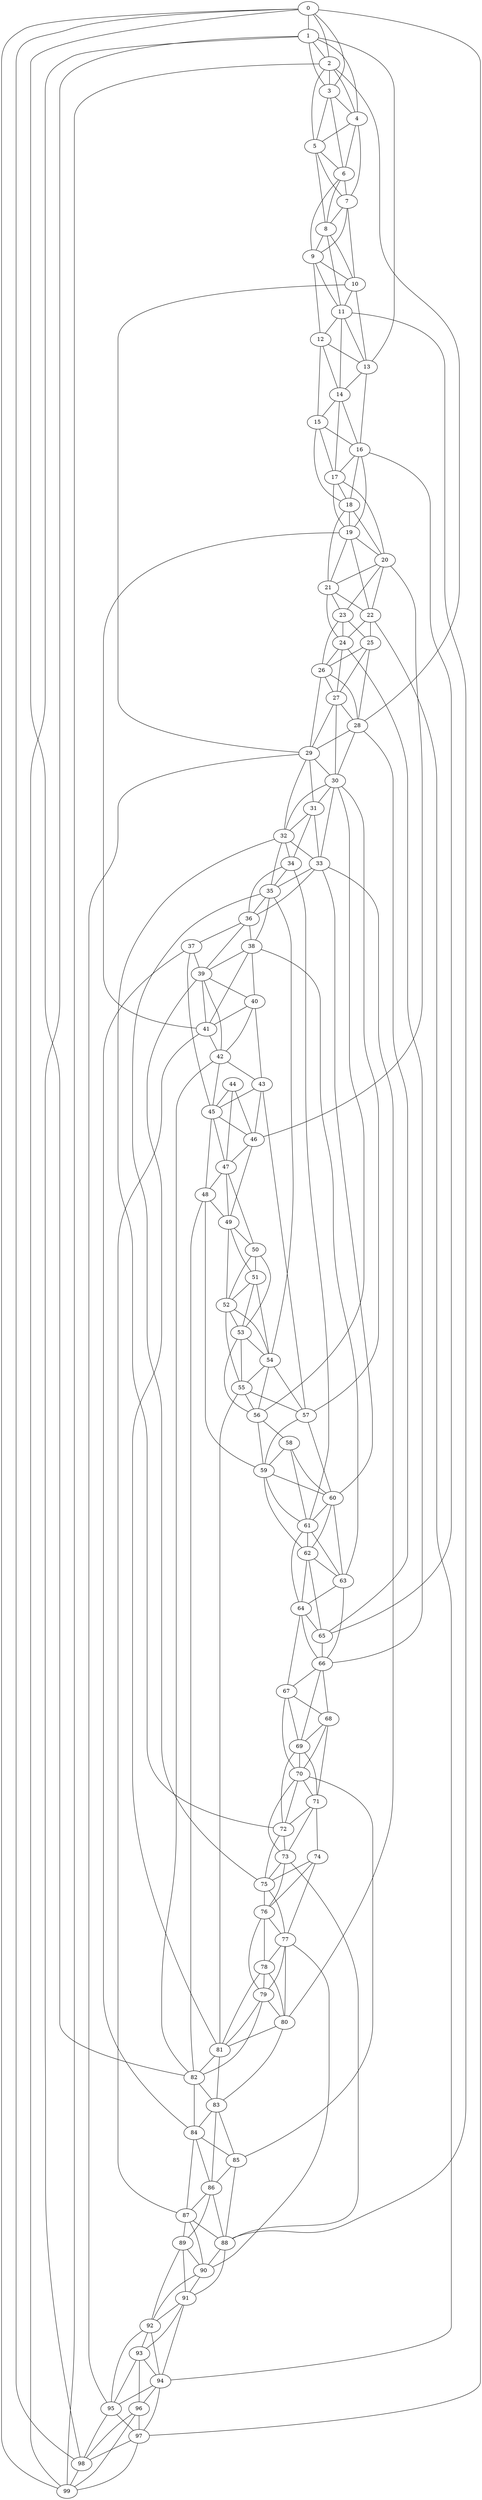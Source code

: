 strict graph "watts_strogatz_graph(100,6,0.1)" {
0;
1;
2;
3;
4;
5;
6;
7;
8;
9;
10;
11;
12;
13;
14;
15;
16;
17;
18;
19;
20;
21;
22;
23;
24;
25;
26;
27;
28;
29;
30;
31;
32;
33;
34;
35;
36;
37;
38;
39;
40;
41;
42;
43;
44;
45;
46;
47;
48;
49;
50;
51;
52;
53;
54;
55;
56;
57;
58;
59;
60;
61;
62;
63;
64;
65;
66;
67;
68;
69;
70;
71;
72;
73;
74;
75;
76;
77;
78;
79;
80;
81;
82;
83;
84;
85;
86;
87;
88;
89;
90;
91;
92;
93;
94;
95;
96;
97;
98;
99;
0 -- 1  [is_available=True, prob="0.751164640504"];
0 -- 2  [is_available=True, prob="0.645193388797"];
0 -- 3  [is_available=True, prob="0.139802358173"];
0 -- 97  [is_available=True, prob="0.741723609136"];
0 -- 98  [is_available=True, prob="1.0"];
0 -- 82  [is_available=True, prob="0.919181865918"];
0 -- 99  [is_available=True, prob="0.273343144352"];
1 -- 2  [is_available=True, prob="1.0"];
1 -- 99  [is_available=True, prob="0.449348654741"];
1 -- 4  [is_available=True, prob="1.0"];
1 -- 98  [is_available=True, prob="0.901612214392"];
1 -- 13  [is_available=True, prob="0.367702833377"];
1 -- 3  [is_available=True, prob="1.0"];
2 -- 3  [is_available=True, prob="0.93589943696"];
2 -- 4  [is_available=True, prob="0.338545689261"];
2 -- 5  [is_available=True, prob="0.232951824921"];
2 -- 99  [is_available=True, prob="1.0"];
2 -- 28  [is_available=True, prob="1.0"];
3 -- 4  [is_available=True, prob="0.0162210433541"];
3 -- 5  [is_available=True, prob="0.0499135497677"];
3 -- 6  [is_available=True, prob="0.662694728319"];
4 -- 5  [is_available=True, prob="1.0"];
4 -- 6  [is_available=True, prob="0.591506242371"];
4 -- 7  [is_available=True, prob="1.0"];
5 -- 6  [is_available=True, prob="1.0"];
5 -- 7  [is_available=True, prob="0.83557542834"];
5 -- 8  [is_available=True, prob="0.569297208289"];
6 -- 7  [is_available=True, prob="0.466267223155"];
6 -- 8  [is_available=True, prob="0.576342040191"];
6 -- 9  [is_available=True, prob="1.0"];
7 -- 8  [is_available=True, prob="0.607831080846"];
7 -- 9  [is_available=True, prob="1.0"];
7 -- 10  [is_available=True, prob="0.594693547579"];
8 -- 9  [is_available=True, prob="0.547883680796"];
8 -- 10  [is_available=True, prob="1.0"];
8 -- 11  [is_available=True, prob="0.209651578131"];
9 -- 10  [is_available=True, prob="0.708665192882"];
9 -- 11  [is_available=True, prob="0.194683455071"];
9 -- 12  [is_available=True, prob="1.0"];
10 -- 11  [is_available=True, prob="0.371003282045"];
10 -- 13  [is_available=True, prob="1.0"];
10 -- 29  [is_available=True, prob="0.58069021286"];
11 -- 12  [is_available=True, prob="1.0"];
11 -- 13  [is_available=True, prob="0.678489741317"];
11 -- 14  [is_available=True, prob="0.484303503308"];
11 -- 88  [is_available=True, prob="0.220141361875"];
12 -- 13  [is_available=True, prob="0.47551061046"];
12 -- 14  [is_available=True, prob="1.0"];
12 -- 15  [is_available=True, prob="1.0"];
13 -- 14  [is_available=True, prob="0.259259359797"];
13 -- 16  [is_available=True, prob="0.659228176786"];
14 -- 15  [is_available=True, prob="0.319948123785"];
14 -- 16  [is_available=True, prob="0.00799662444856"];
14 -- 17  [is_available=True, prob="1.0"];
15 -- 16  [is_available=True, prob="0.518019274494"];
15 -- 17  [is_available=True, prob="0.76479094101"];
15 -- 18  [is_available=True, prob="0.93667126861"];
16 -- 65  [is_available=True, prob="0.121344053886"];
16 -- 17  [is_available=True, prob="0.677256763749"];
16 -- 18  [is_available=True, prob="0.311685838881"];
16 -- 19  [is_available=True, prob="0.820245577474"];
17 -- 18  [is_available=True, prob="0.51891218884"];
17 -- 19  [is_available=True, prob="0.486964426204"];
17 -- 20  [is_available=True, prob="0.442871186551"];
18 -- 19  [is_available=True, prob="0.941155755885"];
18 -- 20  [is_available=True, prob="1.0"];
18 -- 21  [is_available=True, prob="0.62541347906"];
19 -- 41  [is_available=True, prob="1.0"];
19 -- 20  [is_available=True, prob="0.851175563681"];
19 -- 21  [is_available=True, prob="0.531145221009"];
19 -- 22  [is_available=True, prob="0.831253228829"];
20 -- 46  [is_available=True, prob="0.373987210031"];
20 -- 21  [is_available=True, prob="1.0"];
20 -- 22  [is_available=True, prob="0.637923741375"];
20 -- 23  [is_available=True, prob="0.338281968775"];
21 -- 22  [is_available=True, prob="0.77727159413"];
21 -- 23  [is_available=True, prob="1.0"];
21 -- 24  [is_available=True, prob="0.556372343353"];
22 -- 24  [is_available=True, prob="0.932395765514"];
22 -- 25  [is_available=True, prob="0.336852240158"];
22 -- 94  [is_available=True, prob="0.0426329053883"];
23 -- 24  [is_available=True, prob="1.0"];
23 -- 25  [is_available=True, prob="0.0610274805395"];
23 -- 26  [is_available=True, prob="0.664466615816"];
24 -- 66  [is_available=True, prob="0.496836892512"];
24 -- 26  [is_available=True, prob="0.242679808775"];
24 -- 27  [is_available=True, prob="0.114651900425"];
25 -- 26  [is_available=True, prob="0.479648779946"];
25 -- 27  [is_available=True, prob="1.0"];
25 -- 28  [is_available=True, prob="0.340766414281"];
26 -- 27  [is_available=True, prob="1.0"];
26 -- 28  [is_available=True, prob="0.520439743543"];
26 -- 29  [is_available=True, prob="0.988977202696"];
27 -- 28  [is_available=True, prob="0.142747283283"];
27 -- 29  [is_available=True, prob="0.72550408131"];
27 -- 30  [is_available=True, prob="0.434843254926"];
28 -- 65  [is_available=True, prob="0.079564085318"];
28 -- 29  [is_available=True, prob="0.131288065598"];
28 -- 30  [is_available=True, prob="1.0"];
29 -- 32  [is_available=True, prob="0.376720122883"];
29 -- 95  [is_available=True, prob="0.97909197493"];
29 -- 30  [is_available=True, prob="0.817015219668"];
29 -- 31  [is_available=True, prob="0.625885805169"];
30 -- 32  [is_available=True, prob="0.799397381742"];
30 -- 33  [is_available=True, prob="0.00308752750218"];
30 -- 56  [is_available=True, prob="1.0"];
30 -- 57  [is_available=True, prob="1.0"];
30 -- 31  [is_available=True, prob="0.891255030594"];
31 -- 32  [is_available=True, prob="0.420820616055"];
31 -- 33  [is_available=True, prob="0.679835922753"];
31 -- 34  [is_available=True, prob="0.597693163845"];
32 -- 33  [is_available=True, prob="0.0201316844814"];
32 -- 34  [is_available=True, prob="0.378093089942"];
32 -- 35  [is_available=True, prob="0.294734682865"];
32 -- 72  [is_available=True, prob="0.670117739805"];
33 -- 35  [is_available=True, prob="0.26413633031"];
33 -- 36  [is_available=True, prob="0.201267739683"];
33 -- 80  [is_available=True, prob="0.851510839832"];
33 -- 60  [is_available=True, prob="0.0659719358064"];
34 -- 35  [is_available=True, prob="0.438958865043"];
34 -- 36  [is_available=True, prob="1.0"];
34 -- 61  [is_available=True, prob="0.264443100671"];
35 -- 36  [is_available=True, prob="0.612488920186"];
35 -- 38  [is_available=True, prob="0.133807352699"];
35 -- 75  [is_available=True, prob="0.200724329325"];
35 -- 54  [is_available=True, prob="0.388795310564"];
36 -- 37  [is_available=True, prob="0.744917404492"];
36 -- 38  [is_available=True, prob="1.0"];
36 -- 39  [is_available=True, prob="0.477637314025"];
37 -- 39  [is_available=True, prob="0.227148434807"];
37 -- 45  [is_available=True, prob="0.997689172322"];
37 -- 84  [is_available=True, prob="0.5035448531"];
38 -- 39  [is_available=True, prob="0.36900678901"];
38 -- 40  [is_available=True, prob="0.854254288946"];
38 -- 41  [is_available=True, prob="0.306981774288"];
38 -- 63  [is_available=True, prob="1.0"];
39 -- 40  [is_available=True, prob="0.753167299925"];
39 -- 41  [is_available=True, prob="0.140376102017"];
39 -- 42  [is_available=True, prob="0.134693220659"];
39 -- 81  [is_available=True, prob="0.198011343864"];
40 -- 41  [is_available=True, prob="0.519725571701"];
40 -- 42  [is_available=True, prob="0.154418435956"];
40 -- 43  [is_available=True, prob="1.0"];
41 -- 42  [is_available=True, prob="0.745234893034"];
41 -- 87  [is_available=True, prob="0.010464615612"];
42 -- 43  [is_available=True, prob="0.524994319596"];
42 -- 45  [is_available=True, prob="0.695417452205"];
42 -- 82  [is_available=True, prob="1.0"];
43 -- 45  [is_available=True, prob="0.396313108948"];
43 -- 46  [is_available=True, prob="0.563056299976"];
43 -- 57  [is_available=True, prob="0.292341935026"];
44 -- 45  [is_available=True, prob="0.687049895467"];
44 -- 46  [is_available=True, prob="0.903944288536"];
44 -- 47  [is_available=True, prob="0.651515586745"];
45 -- 46  [is_available=True, prob="1.0"];
45 -- 47  [is_available=True, prob="0.820290364312"];
45 -- 48  [is_available=True, prob="0.815717990996"];
46 -- 47  [is_available=True, prob="0.142561586606"];
46 -- 49  [is_available=True, prob="0.506365199397"];
47 -- 48  [is_available=True, prob="0.0889972199467"];
47 -- 49  [is_available=True, prob="0.0392253129636"];
47 -- 50  [is_available=True, prob="1.0"];
48 -- 49  [is_available=True, prob="0.409753070836"];
48 -- 82  [is_available=True, prob="0.0225867709124"];
48 -- 59  [is_available=True, prob="1.0"];
49 -- 50  [is_available=True, prob="0.962028195517"];
49 -- 51  [is_available=True, prob="0.297329004061"];
49 -- 52  [is_available=True, prob="0.532227300337"];
50 -- 51  [is_available=True, prob="0.684777725549"];
50 -- 52  [is_available=True, prob="0.0103897565607"];
50 -- 53  [is_available=True, prob="0.602854184391"];
51 -- 52  [is_available=True, prob="1.0"];
51 -- 53  [is_available=True, prob="0.576339425661"];
51 -- 54  [is_available=True, prob="0.0821788646408"];
52 -- 53  [is_available=True, prob="0.506384831106"];
52 -- 54  [is_available=True, prob="0.214528025521"];
52 -- 55  [is_available=True, prob="0.444993502319"];
53 -- 54  [is_available=True, prob="0.104617923044"];
53 -- 55  [is_available=True, prob="0.639920151367"];
53 -- 56  [is_available=True, prob="0.909400825094"];
54 -- 55  [is_available=True, prob="0.272208355818"];
54 -- 56  [is_available=True, prob="0.177066696104"];
54 -- 57  [is_available=True, prob="1.0"];
55 -- 81  [is_available=True, prob="0.4384404927"];
55 -- 56  [is_available=True, prob="0.0800654285564"];
55 -- 57  [is_available=True, prob="1.0"];
56 -- 58  [is_available=True, prob="0.166013136759"];
56 -- 59  [is_available=True, prob="0.813082837123"];
57 -- 59  [is_available=True, prob="0.259988991739"];
57 -- 60  [is_available=True, prob="0.201947793891"];
58 -- 59  [is_available=True, prob="0.064051309934"];
58 -- 60  [is_available=True, prob="0.200871055602"];
58 -- 61  [is_available=True, prob="0.894547594865"];
59 -- 60  [is_available=True, prob="0.225097095329"];
59 -- 61  [is_available=True, prob="0.29671081763"];
59 -- 62  [is_available=True, prob="1.0"];
60 -- 61  [is_available=True, prob="0.227351275732"];
60 -- 62  [is_available=True, prob="0.316842641793"];
60 -- 63  [is_available=True, prob="1.0"];
61 -- 64  [is_available=True, prob="0.848051561132"];
61 -- 62  [is_available=True, prob="0.296351703425"];
61 -- 63  [is_available=True, prob="0.555038109332"];
62 -- 64  [is_available=True, prob="0.446118189544"];
62 -- 65  [is_available=True, prob="0.976987700001"];
62 -- 63  [is_available=True, prob="0.052502288121"];
63 -- 64  [is_available=True, prob="1.0"];
63 -- 66  [is_available=True, prob="0.273716595853"];
64 -- 65  [is_available=True, prob="0.478503618331"];
64 -- 66  [is_available=True, prob="0.388940109143"];
64 -- 67  [is_available=True, prob="0.0663569584493"];
65 -- 66  [is_available=True, prob="0.46724421147"];
66 -- 67  [is_available=True, prob="0.624068038436"];
66 -- 68  [is_available=True, prob="0.948386016506"];
66 -- 69  [is_available=True, prob="1.0"];
67 -- 68  [is_available=True, prob="0.895849829159"];
67 -- 69  [is_available=True, prob="0.302599078024"];
67 -- 70  [is_available=True, prob="0.653290540428"];
68 -- 69  [is_available=True, prob="0.275985151453"];
68 -- 70  [is_available=True, prob="0.727488482807"];
68 -- 71  [is_available=True, prob="1.0"];
69 -- 70  [is_available=True, prob="0.270680980511"];
69 -- 71  [is_available=True, prob="1.0"];
69 -- 72  [is_available=True, prob="0.713972392264"];
70 -- 71  [is_available=True, prob="1.0"];
70 -- 72  [is_available=True, prob="0.0513742047179"];
70 -- 73  [is_available=True, prob="1.0"];
70 -- 85  [is_available=True, prob="0.102187481958"];
71 -- 72  [is_available=True, prob="1.0"];
71 -- 73  [is_available=True, prob="0.838097570209"];
71 -- 74  [is_available=True, prob="0.187749053908"];
72 -- 73  [is_available=True, prob="0.0981535948874"];
72 -- 75  [is_available=True, prob="0.389475519967"];
73 -- 75  [is_available=True, prob="0.498869442658"];
73 -- 76  [is_available=True, prob="0.927568470979"];
73 -- 88  [is_available=True, prob="0.544390024503"];
74 -- 75  [is_available=True, prob="1.0"];
74 -- 76  [is_available=True, prob="1.0"];
74 -- 77  [is_available=True, prob="1.0"];
75 -- 76  [is_available=True, prob="0.356153730316"];
75 -- 77  [is_available=True, prob="0.0162653839878"];
76 -- 77  [is_available=True, prob="0.26778159776"];
76 -- 78  [is_available=True, prob="0.719658425924"];
76 -- 79  [is_available=True, prob="0.0199136744711"];
77 -- 78  [is_available=True, prob="0.453803035651"];
77 -- 79  [is_available=True, prob="0.462186019498"];
77 -- 80  [is_available=True, prob="0.893215718917"];
77 -- 90  [is_available=True, prob="0.265238367929"];
78 -- 79  [is_available=True, prob="0.55706434509"];
78 -- 80  [is_available=True, prob="0.880200906327"];
78 -- 81  [is_available=True, prob="0.0200778274867"];
79 -- 80  [is_available=True, prob="0.962484940063"];
79 -- 81  [is_available=True, prob="0.148964938616"];
79 -- 82  [is_available=True, prob="1.0"];
80 -- 81  [is_available=True, prob="0.0330029185421"];
80 -- 83  [is_available=True, prob="1.0"];
81 -- 82  [is_available=True, prob="0.0402868047085"];
81 -- 83  [is_available=True, prob="0.752229985644"];
82 -- 83  [is_available=True, prob="0.296672019741"];
82 -- 84  [is_available=True, prob="0.256616737517"];
83 -- 84  [is_available=True, prob="0.0352209387805"];
83 -- 85  [is_available=True, prob="0.046148598489"];
83 -- 86  [is_available=True, prob="0.676120428514"];
84 -- 85  [is_available=True, prob="0.836143071863"];
84 -- 86  [is_available=True, prob="0.754340845491"];
84 -- 87  [is_available=True, prob="1.0"];
85 -- 86  [is_available=True, prob="0.677845928902"];
85 -- 88  [is_available=True, prob="1.0"];
86 -- 87  [is_available=True, prob="0.0351957735238"];
86 -- 88  [is_available=True, prob="0.314520724855"];
86 -- 89  [is_available=True, prob="0.161053386618"];
87 -- 88  [is_available=True, prob="0.256745439475"];
87 -- 89  [is_available=True, prob="0.253932530739"];
87 -- 90  [is_available=True, prob="0.96625406003"];
88 -- 90  [is_available=True, prob="0.77511885745"];
88 -- 91  [is_available=True, prob="1.0"];
89 -- 90  [is_available=True, prob="0.715028067185"];
89 -- 91  [is_available=True, prob="0.221737326401"];
89 -- 92  [is_available=True, prob="1.0"];
90 -- 91  [is_available=True, prob="0.428151764416"];
90 -- 92  [is_available=True, prob="0.647460204136"];
91 -- 92  [is_available=True, prob="0.600509955379"];
91 -- 93  [is_available=True, prob="0.395757539135"];
91 -- 94  [is_available=True, prob="0.341399696303"];
92 -- 93  [is_available=True, prob="0.882464262789"];
92 -- 94  [is_available=True, prob="0.909886083275"];
92 -- 95  [is_available=True, prob="0.0513783735157"];
93 -- 96  [is_available=True, prob="0.983153804505"];
93 -- 94  [is_available=True, prob="0.822853629225"];
93 -- 95  [is_available=True, prob="0.792766761738"];
94 -- 96  [is_available=True, prob="0.0170243555752"];
94 -- 97  [is_available=True, prob="0.963341274965"];
94 -- 95  [is_available=True, prob="0.319101579153"];
95 -- 97  [is_available=True, prob="1.0"];
95 -- 98  [is_available=True, prob="1.0"];
96 -- 97  [is_available=True, prob="1.0"];
96 -- 98  [is_available=True, prob="0.112623488778"];
96 -- 99  [is_available=True, prob="0.20344836137"];
97 -- 98  [is_available=True, prob="0.677774052229"];
97 -- 99  [is_available=True, prob="1.0"];
98 -- 99  [is_available=True, prob="0.739902987973"];
}
